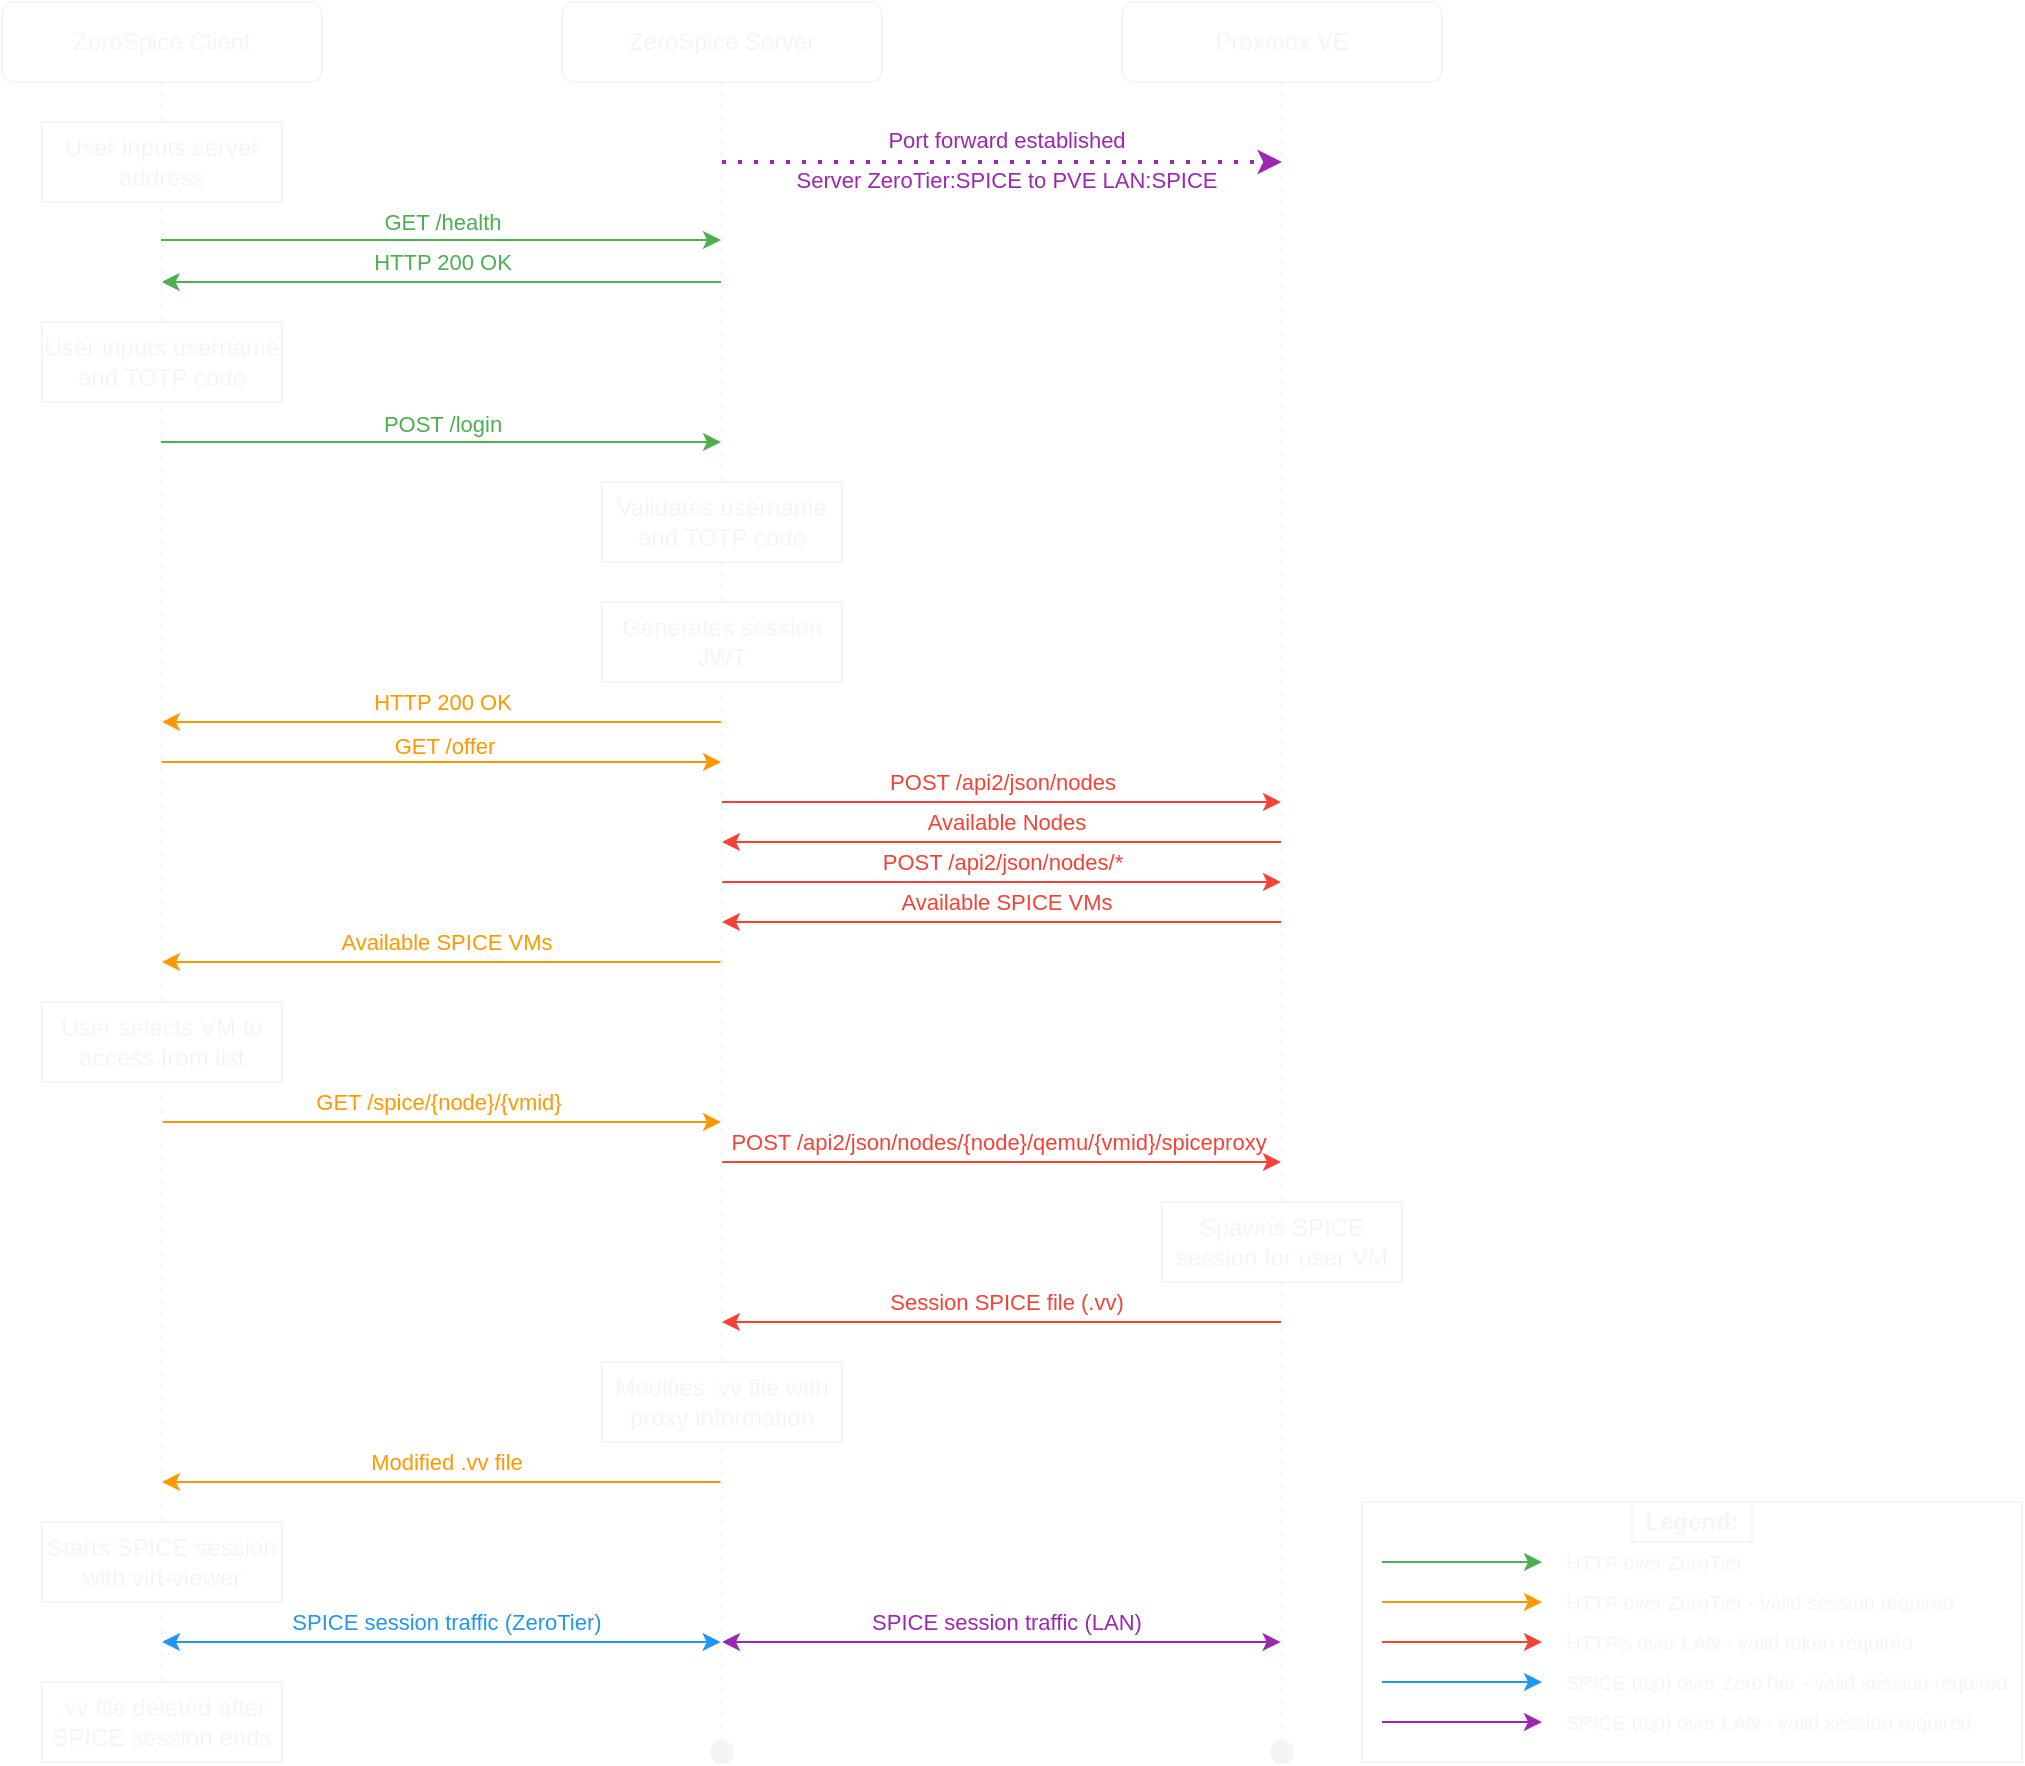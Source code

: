 <mxfile version="28.1.2">
  <diagram name="Page-1" id="13e1069c-82ec-6db2-03f1-153e76fe0fe0">
    <mxGraphModel dx="2066" dy="1202" grid="1" gridSize="10" guides="1" tooltips="1" connect="1" arrows="1" fold="1" page="1" pageScale="1" pageWidth="1100" pageHeight="850" background="none" math="0" shadow="0">
      <root>
        <mxCell id="0" />
        <mxCell id="1" parent="0" />
        <mxCell id="NVErj-Y2SP6s06dEb738-17" value="" style="rounded=0;whiteSpace=wrap;html=1;align=right;verticalAlign=middle;backgroundOutline=0;fontColor=#F5F5F5;fillColor=none;strokeColor=#F5F5F5;" parent="1" vertex="1">
          <mxGeometry x="720" y="830" width="330" height="130" as="geometry" />
        </mxCell>
        <mxCell id="NVErj-Y2SP6s06dEb738-11" value="" style="endArrow=classic;html=1;rounded=0;strokeColor=#2196F3;backgroundOutline=0;fontColor=default;" parent="1" edge="1">
          <mxGeometry width="50" height="50" relative="1" as="geometry">
            <mxPoint x="730" y="920" as="sourcePoint" />
            <mxPoint x="810" y="920" as="targetPoint" />
          </mxGeometry>
        </mxCell>
        <mxCell id="NVErj-Y2SP6s06dEb738-12" value="" style="endArrow=classic;html=1;rounded=0;strokeColor=#FF9800;backgroundOutline=0;fontColor=default;" parent="1" edge="1">
          <mxGeometry width="50" height="50" relative="1" as="geometry">
            <mxPoint x="730" y="880" as="sourcePoint" />
            <mxPoint x="810" y="880" as="targetPoint" />
          </mxGeometry>
        </mxCell>
        <mxCell id="NVErj-Y2SP6s06dEb738-13" value="" style="endArrow=classic;html=1;rounded=0;strokeColor=#4CAF50;backgroundOutline=0;fontColor=default;" parent="1" edge="1">
          <mxGeometry width="50" height="50" relative="1" as="geometry">
            <mxPoint x="730" y="860" as="sourcePoint" />
            <mxPoint x="810" y="860" as="targetPoint" />
          </mxGeometry>
        </mxCell>
        <mxCell id="NVErj-Y2SP6s06dEb738-14" value="" style="endArrow=classic;html=1;rounded=0;strokeColor=#F44336;backgroundOutline=0;fontColor=default;" parent="1" edge="1">
          <mxGeometry width="50" height="50" relative="1" as="geometry">
            <mxPoint x="730" y="900" as="sourcePoint" />
            <mxPoint x="810" y="900" as="targetPoint" />
          </mxGeometry>
        </mxCell>
        <mxCell id="NVErj-Y2SP6s06dEb738-18" value="&lt;b&gt;&lt;font style=&quot;&quot;&gt;Legend:&lt;/font&gt;&lt;/b&gt;" style="text;html=1;align=center;verticalAlign=middle;whiteSpace=wrap;rounded=0;backgroundOutline=0;fontColor=#F5F5F5;strokeColor=#F5F5F5;" parent="1" vertex="1">
          <mxGeometry x="855" y="830" width="60" height="20" as="geometry" />
        </mxCell>
        <mxCell id="NVErj-Y2SP6s06dEb738-19" value="&lt;font style=&quot;font-size: 10px;&quot;&gt;HTTP over ZeroTier&lt;/font&gt;" style="text;html=1;align=left;verticalAlign=middle;whiteSpace=wrap;rounded=0;backgroundOutline=0;fontColor=#F5F5F5;" parent="1" vertex="1">
          <mxGeometry x="820" y="850" width="200" height="20" as="geometry" />
        </mxCell>
        <mxCell id="NVErj-Y2SP6s06dEb738-20" value="&lt;font style=&quot;font-size: 10px;&quot;&gt;HTTP over ZeroTier - valid session required&lt;/font&gt;" style="text;html=1;align=left;verticalAlign=middle;whiteSpace=wrap;rounded=0;backgroundOutline=0;fontColor=#F5F5F5;" parent="1" vertex="1">
          <mxGeometry x="820" y="870" width="210" height="20" as="geometry" />
        </mxCell>
        <mxCell id="NVErj-Y2SP6s06dEb738-21" value="&lt;font style=&quot;font-size: 10px;&quot;&gt;HTTPS over LAN - valid token required&lt;/font&gt;" style="text;html=1;align=left;verticalAlign=middle;whiteSpace=wrap;rounded=0;backgroundOutline=0;fontColor=#F5F5F5;" parent="1" vertex="1">
          <mxGeometry x="820" y="890" width="200" height="20" as="geometry" />
        </mxCell>
        <mxCell id="NVErj-Y2SP6s06dEb738-22" value="&lt;font style=&quot;font-size: 10px;&quot;&gt;SPICE (tcp) over ZeroTier - valid session required&lt;/font&gt;" style="text;html=1;align=left;verticalAlign=middle;whiteSpace=wrap;rounded=0;backgroundOutline=0;fontColor=#F5F5F5;" parent="1" vertex="1">
          <mxGeometry x="820" y="910" width="230" height="20" as="geometry" />
        </mxCell>
        <mxCell id="NVErj-Y2SP6s06dEb738-23" value="" style="endArrow=classic;html=1;rounded=0;strokeColor=#9C27B0;backgroundOutline=0;fontColor=default;" parent="1" edge="1">
          <mxGeometry width="50" height="50" relative="1" as="geometry">
            <mxPoint x="730" y="940" as="sourcePoint" />
            <mxPoint x="810" y="940" as="targetPoint" />
          </mxGeometry>
        </mxCell>
        <mxCell id="NVErj-Y2SP6s06dEb738-24" value="&lt;font style=&quot;font-size: 10px;&quot;&gt;SPICE (tcp) over LAN - valid session required&lt;/font&gt;" style="text;html=1;align=left;verticalAlign=middle;whiteSpace=wrap;rounded=0;backgroundOutline=0;fontColor=#F5F5F5;" parent="1" vertex="1">
          <mxGeometry x="820" y="930" width="210" height="20" as="geometry" />
        </mxCell>
        <mxCell id="NVErj-Y2SP6s06dEb738-26" value="" style="endArrow=classic;html=1;rounded=0;strokeColor=#4CAF50;backgroundOutline=0;fontColor=default;" parent="1" edge="1">
          <mxGeometry width="50" height="50" relative="1" as="geometry">
            <mxPoint x="119.5" y="199" as="sourcePoint" />
            <mxPoint x="399.5" y="199" as="targetPoint" />
          </mxGeometry>
        </mxCell>
        <mxCell id="NVErj-Y2SP6s06dEb738-28" value="&lt;font style=&quot;&quot;&gt;GET /health&lt;/font&gt;" style="edgeLabel;html=1;align=center;verticalAlign=middle;resizable=0;points=[];labelBackgroundColor=none;backgroundOutline=0;fontColor=#4CAF50;" parent="NVErj-Y2SP6s06dEb738-26" vertex="1" connectable="0">
          <mxGeometry x="-0.053" y="-1" relative="1" as="geometry">
            <mxPoint x="8" y="-10" as="offset" />
          </mxGeometry>
        </mxCell>
        <mxCell id="NVErj-Y2SP6s06dEb738-29" value="" style="endArrow=classic;html=1;rounded=0;strokeColor=#4CAF50;backgroundOutline=0;fontColor=default;" parent="1" edge="1">
          <mxGeometry width="50" height="50" relative="1" as="geometry">
            <mxPoint x="399.5" y="220.0" as="sourcePoint" />
            <mxPoint x="119.81" y="220.0" as="targetPoint" />
          </mxGeometry>
        </mxCell>
        <mxCell id="NVErj-Y2SP6s06dEb738-30" value="&lt;font style=&quot;&quot;&gt;HTTP 200 OK&lt;/font&gt;" style="edgeLabel;html=1;align=center;verticalAlign=middle;resizable=0;points=[];labelBackgroundColor=none;backgroundOutline=0;fontColor=#4CAF50;" parent="NVErj-Y2SP6s06dEb738-29" vertex="1" connectable="0">
          <mxGeometry x="-0.053" y="-1" relative="1" as="geometry">
            <mxPoint x="-7" y="-9" as="offset" />
          </mxGeometry>
        </mxCell>
        <mxCell id="NVErj-Y2SP6s06dEb738-36" value="" style="endArrow=classic;html=1;rounded=0;strokeColor=#FF9800;fontColor=default;backgroundOutline=0;" parent="1" edge="1">
          <mxGeometry width="50" height="50" relative="1" as="geometry">
            <mxPoint x="399.69" y="440" as="sourcePoint" />
            <mxPoint x="120" y="440" as="targetPoint" />
          </mxGeometry>
        </mxCell>
        <mxCell id="NVErj-Y2SP6s06dEb738-37" value="&lt;font style=&quot;&quot;&gt;HTTP 200 OK&lt;/font&gt;" style="edgeLabel;html=1;align=center;verticalAlign=middle;resizable=0;points=[];labelBackgroundColor=none;fontColor=#FF9800;backgroundOutline=0;" parent="NVErj-Y2SP6s06dEb738-36" vertex="1" connectable="0">
          <mxGeometry x="-0.053" y="-1" relative="1" as="geometry">
            <mxPoint x="-7" y="-9" as="offset" />
          </mxGeometry>
        </mxCell>
        <mxCell id="eheHoFolUutEQpmwxyWd-45" value="" style="endArrow=classic;html=1;rounded=0;labelBackgroundColor=none;strokeColor=#F44336;backgroundOutline=0;fontColor=default;" parent="1" edge="1">
          <mxGeometry width="50" height="50" relative="1" as="geometry">
            <mxPoint x="679.5" y="540" as="sourcePoint" />
            <mxPoint x="400" y="540" as="targetPoint" />
          </mxGeometry>
        </mxCell>
        <mxCell id="eheHoFolUutEQpmwxyWd-46" value="Available SPICE VMs" style="edgeLabel;html=1;align=center;verticalAlign=middle;resizable=0;points=[];labelBackgroundColor=none;textShadow=0;fontColor=#F44336;backgroundOutline=0;" parent="eheHoFolUutEQpmwxyWd-45" vertex="1" connectable="0">
          <mxGeometry x="-0.014" relative="1" as="geometry">
            <mxPoint y="-10" as="offset" />
          </mxGeometry>
        </mxCell>
        <mxCell id="eheHoFolUutEQpmwxyWd-56" value="" style="endArrow=classic;html=1;rounded=0;labelBackgroundColor=none;strokeColor=#FF9800;backgroundOutline=0;fontColor=default;" parent="1" edge="1">
          <mxGeometry width="50" height="50" relative="1" as="geometry">
            <mxPoint x="120" y="640" as="sourcePoint" />
            <mxPoint x="399.5" y="640" as="targetPoint" />
          </mxGeometry>
        </mxCell>
        <mxCell id="eheHoFolUutEQpmwxyWd-57" value="GET /spice/{node}/{vmid}" style="edgeLabel;html=1;align=center;verticalAlign=middle;resizable=0;points=[];labelBackgroundColor=none;fontColor=#FF9800;backgroundOutline=0;" parent="eheHoFolUutEQpmwxyWd-56" vertex="1" connectable="0">
          <mxGeometry x="-0.014" relative="1" as="geometry">
            <mxPoint y="-10" as="offset" />
          </mxGeometry>
        </mxCell>
        <mxCell id="eheHoFolUutEQpmwxyWd-58" value="" style="endArrow=classic;html=1;rounded=0;labelBackgroundColor=none;strokeColor=#F44336;backgroundOutline=0;fontColor=default;" parent="1" edge="1">
          <mxGeometry width="50" height="50" relative="1" as="geometry">
            <mxPoint x="400.1" y="660" as="sourcePoint" />
            <mxPoint x="679.5" y="660" as="targetPoint" />
          </mxGeometry>
        </mxCell>
        <mxCell id="eheHoFolUutEQpmwxyWd-59" value="POST /api2/json/nodes/{node}/qemu/{vmid}/spiceproxy" style="edgeLabel;html=1;align=center;verticalAlign=middle;resizable=0;points=[];labelBackgroundColor=none;fontColor=#F44336;backgroundOutline=0;" parent="eheHoFolUutEQpmwxyWd-58" vertex="1" connectable="0">
          <mxGeometry x="-0.014" relative="1" as="geometry">
            <mxPoint y="-10" as="offset" />
          </mxGeometry>
        </mxCell>
        <mxCell id="NVErj-Y2SP6s06dEb738-58" value="" style="endArrow=classic;html=1;rounded=0;labelBackgroundColor=none;strokeColor=#9C27B0;startArrow=classic;startFill=1;backgroundOutline=0;fontColor=default;" parent="1" edge="1">
          <mxGeometry width="50" height="50" relative="1" as="geometry">
            <mxPoint x="679.31" y="900" as="sourcePoint" />
            <mxPoint x="400" y="900" as="targetPoint" />
          </mxGeometry>
        </mxCell>
        <mxCell id="NVErj-Y2SP6s06dEb738-59" value="&lt;font style=&quot;&quot;&gt;SPICE session traffic (LAN)&lt;/font&gt;" style="edgeLabel;html=1;align=center;verticalAlign=middle;resizable=0;points=[];labelBackgroundColor=none;backgroundOutline=0;fontColor=#9C27B0;" parent="NVErj-Y2SP6s06dEb738-58" vertex="1" connectable="0">
          <mxGeometry x="-0.014" relative="1" as="geometry">
            <mxPoint y="-10" as="offset" />
          </mxGeometry>
        </mxCell>
        <mxCell id="NVErj-Y2SP6s06dEb738-66" value="&lt;font style=&quot;color: rgb(156, 39, 176);&quot;&gt;Port forward established&lt;/font&gt;" style="edgeLabel;html=1;align=center;verticalAlign=middle;resizable=0;points=[];labelBackgroundColor=none;backgroundOutline=0;fontColor=default;" parent="1" vertex="1" connectable="0">
          <mxGeometry x="540" y="150" as="geometry">
            <mxPoint x="2" y="-1" as="offset" />
          </mxGeometry>
        </mxCell>
        <mxCell id="NVErj-Y2SP6s06dEb738-25" value="&lt;font style=&quot;&quot;&gt;User inputs server address&lt;/font&gt;" style="rounded=0;whiteSpace=wrap;html=1;align=center;verticalAlign=middle;backgroundOutline=0;fontColor=#F5F5F5;fillColor=none;strokeColor=#F5F5F5;" parent="1" vertex="1">
          <mxGeometry x="60" y="140" width="120" height="40" as="geometry" />
        </mxCell>
        <mxCell id="NVErj-Y2SP6s06dEb738-31" value="&lt;font style=&quot;&quot;&gt;User inputs username and TOTP code&lt;/font&gt;" style="rounded=0;whiteSpace=wrap;html=1;align=center;verticalAlign=middle;backgroundOutline=0;fontColor=#F5F5F5;fillColor=none;strokeColor=#F5F5F5;" parent="1" vertex="1">
          <mxGeometry x="60" y="240" width="120" height="40" as="geometry" />
        </mxCell>
        <mxCell id="NVErj-Y2SP6s06dEb738-41" value="&lt;font style=&quot;&quot;&gt;User selects VM to access from list&lt;/font&gt;" style="rounded=0;whiteSpace=wrap;html=1;align=center;verticalAlign=middle;backgroundOutline=0;fontColor=#F5F5F5;fillColor=none;strokeColor=#F5F5F5;" parent="1" vertex="1">
          <mxGeometry x="60" y="580" width="120" height="40" as="geometry" />
        </mxCell>
        <mxCell id="NVErj-Y2SP6s06dEb738-44" value="&lt;font style=&quot;&quot;&gt;Starts SPICE session with virt-viewer&lt;/font&gt;" style="rounded=0;whiteSpace=wrap;html=1;align=center;verticalAlign=middle;backgroundOutline=0;fontColor=#F5F5F5;fillColor=none;strokeColor=#F5F5F5;" parent="1" vertex="1">
          <mxGeometry x="60" y="840" width="120" height="40" as="geometry" />
        </mxCell>
        <mxCell id="NVErj-Y2SP6s06dEb738-32" value="" style="endArrow=classic;html=1;rounded=0;strokeColor=#4CAF50;backgroundOutline=0;fontColor=default;" parent="1" edge="1">
          <mxGeometry width="50" height="50" relative="1" as="geometry">
            <mxPoint x="119.5" y="300" as="sourcePoint" />
            <mxPoint x="399.5" y="300" as="targetPoint" />
          </mxGeometry>
        </mxCell>
        <mxCell id="NVErj-Y2SP6s06dEb738-33" value="&lt;font style=&quot;&quot;&gt;POST /login&lt;/font&gt;" style="edgeLabel;html=1;align=center;verticalAlign=middle;resizable=0;points=[];labelBackgroundColor=none;backgroundOutline=0;fontColor=#4CAF50;" parent="NVErj-Y2SP6s06dEb738-32" vertex="1" connectable="0">
          <mxGeometry x="-0.053" y="-1" relative="1" as="geometry">
            <mxPoint x="8" y="-10" as="offset" />
          </mxGeometry>
        </mxCell>
        <mxCell id="NVErj-Y2SP6s06dEb738-47" value="" style="endArrow=classic;html=1;rounded=0;labelBackgroundColor=none;strokeColor=#2196F3;startArrow=classic;startFill=1;backgroundOutline=0;fontColor=default;" parent="1" edge="1">
          <mxGeometry width="50" height="50" relative="1" as="geometry">
            <mxPoint x="399.31" y="900" as="sourcePoint" />
            <mxPoint x="120" y="900" as="targetPoint" />
          </mxGeometry>
        </mxCell>
        <mxCell id="NVErj-Y2SP6s06dEb738-48" value="&lt;font style=&quot;&quot;&gt;SPICE session traffic (ZeroTier)&lt;/font&gt;" style="edgeLabel;html=1;align=center;verticalAlign=middle;resizable=0;points=[];labelBackgroundColor=none;backgroundOutline=0;fontColor=#2196F3;" parent="NVErj-Y2SP6s06dEb738-47" vertex="1" connectable="0">
          <mxGeometry x="-0.014" relative="1" as="geometry">
            <mxPoint y="-10" as="offset" />
          </mxGeometry>
        </mxCell>
        <mxCell id="NVErj-Y2SP6s06dEb738-60" value="&lt;font style=&quot;&quot;&gt;.vv file deleted after SPICE session ends&lt;/font&gt;" style="rounded=0;whiteSpace=wrap;html=1;align=center;verticalAlign=middle;backgroundOutline=0;fontColor=#F5F5F5;fillColor=none;strokeColor=#F5F5F5;" parent="1" vertex="1">
          <mxGeometry x="60" y="920" width="120" height="40" as="geometry" />
        </mxCell>
        <mxCell id="NVErj-Y2SP6s06dEb738-67" value="&lt;font style=&quot;&quot;&gt;ZeroSpice Client&lt;/font&gt;" style="rounded=1;whiteSpace=wrap;html=1;align=center;verticalAlign=middle;fontColor=#F5F5F5;strokeColor=#F5F5F5;fillColor=none;" parent="1" vertex="1">
          <mxGeometry x="40" y="80" width="160" height="40" as="geometry" />
        </mxCell>
        <mxCell id="NVErj-Y2SP6s06dEb738-68" value="" style="endArrow=none;dashed=1;html=1;rounded=0;entryX=0.5;entryY=1;entryDx=0;entryDy=0;exitX=0.5;exitY=0;exitDx=0;exitDy=0;strokeColor=#F5F5F5;fontColor=#F5F5F5;" parent="1" source="NVErj-Y2SP6s06dEb738-25" target="NVErj-Y2SP6s06dEb738-67" edge="1">
          <mxGeometry width="50" height="50" relative="1" as="geometry">
            <mxPoint x="-30" y="190" as="sourcePoint" />
            <mxPoint x="20" y="140" as="targetPoint" />
          </mxGeometry>
        </mxCell>
        <mxCell id="NVErj-Y2SP6s06dEb738-69" value="" style="endArrow=none;dashed=1;html=1;rounded=0;entryX=0.5;entryY=1;entryDx=0;entryDy=0;exitX=0.5;exitY=0;exitDx=0;exitDy=0;strokeColor=#F5F5F5;fontColor=#F5F5F5;" parent="1" source="NVErj-Y2SP6s06dEb738-31" target="NVErj-Y2SP6s06dEb738-25" edge="1">
          <mxGeometry width="50" height="50" relative="1" as="geometry">
            <mxPoint x="90" y="230" as="sourcePoint" />
            <mxPoint x="90" y="210" as="targetPoint" />
          </mxGeometry>
        </mxCell>
        <mxCell id="NVErj-Y2SP6s06dEb738-70" value="" style="endArrow=none;dashed=1;html=1;rounded=0;entryX=0.5;entryY=1;entryDx=0;entryDy=0;exitX=0.5;exitY=0;exitDx=0;exitDy=0;strokeColor=#F5F5F5;fontColor=#F5F5F5;" parent="1" source="NVErj-Y2SP6s06dEb738-41" target="NVErj-Y2SP6s06dEb738-31" edge="1">
          <mxGeometry width="50" height="50" relative="1" as="geometry">
            <mxPoint x="120" y="360" as="sourcePoint" />
            <mxPoint x="120" y="340" as="targetPoint" />
          </mxGeometry>
        </mxCell>
        <mxCell id="NVErj-Y2SP6s06dEb738-71" value="" style="endArrow=none;dashed=1;html=1;rounded=0;entryX=0.5;entryY=1;entryDx=0;entryDy=0;exitX=0.5;exitY=0;exitDx=0;exitDy=0;strokeColor=#F5F5F5;fontColor=#F5F5F5;" parent="1" source="NVErj-Y2SP6s06dEb738-44" target="NVErj-Y2SP6s06dEb738-41" edge="1">
          <mxGeometry width="50" height="50" relative="1" as="geometry">
            <mxPoint x="100" y="730" as="sourcePoint" />
            <mxPoint x="100" y="710" as="targetPoint" />
          </mxGeometry>
        </mxCell>
        <mxCell id="NVErj-Y2SP6s06dEb738-72" value="" style="endArrow=none;dashed=1;html=1;rounded=0;entryX=0.5;entryY=1;entryDx=0;entryDy=0;exitX=0.5;exitY=0;exitDx=0;exitDy=0;strokeColor=#F5F5F5;fontColor=#F5F5F5;" parent="1" source="NVErj-Y2SP6s06dEb738-60" target="NVErj-Y2SP6s06dEb738-44" edge="1">
          <mxGeometry width="50" height="50" relative="1" as="geometry">
            <mxPoint x="90" y="920" as="sourcePoint" />
            <mxPoint x="90" y="900" as="targetPoint" />
          </mxGeometry>
        </mxCell>
        <mxCell id="NVErj-Y2SP6s06dEb738-73" value="&lt;font style=&quot;&quot;&gt;ZeroSpice Server&lt;/font&gt;" style="rounded=1;whiteSpace=wrap;html=1;align=center;verticalAlign=middle;fontColor=#F5F5F5;strokeColor=#F5F5F5;fillColor=none;" parent="1" vertex="1">
          <mxGeometry x="320" y="80" width="160" height="40" as="geometry" />
        </mxCell>
        <mxCell id="NVErj-Y2SP6s06dEb738-34" value="&lt;font style=&quot;&quot;&gt;Validates username and TOTP code&lt;/font&gt;" style="rounded=0;whiteSpace=wrap;html=1;align=center;verticalAlign=middle;backgroundOutline=0;fontColor=#F5F5F5;fillColor=none;strokeColor=#F5F5F5;" parent="1" vertex="1">
          <mxGeometry x="340" y="320" width="120" height="40" as="geometry" />
        </mxCell>
        <mxCell id="NVErj-Y2SP6s06dEb738-35" value="&lt;font style=&quot;&quot;&gt;Generates session JWT&lt;/font&gt;" style="rounded=0;whiteSpace=wrap;html=1;align=center;verticalAlign=middle;backgroundOutline=0;fontColor=#F5F5F5;fillColor=none;strokeColor=#F5F5F5;" parent="1" vertex="1">
          <mxGeometry x="340" y="380" width="120" height="40" as="geometry" />
        </mxCell>
        <mxCell id="eheHoFolUutEQpmwxyWd-47" value="" style="endArrow=classic;html=1;rounded=0;labelBackgroundColor=none;strokeColor=#FF9800;backgroundOutline=0;fontColor=default;" parent="1" edge="1">
          <mxGeometry width="50" height="50" relative="1" as="geometry">
            <mxPoint x="399.313" y="560" as="sourcePoint" />
            <mxPoint x="120.004" y="560" as="targetPoint" />
          </mxGeometry>
        </mxCell>
        <mxCell id="eheHoFolUutEQpmwxyWd-48" value="Available SPICE VMs" style="edgeLabel;html=1;align=center;verticalAlign=middle;resizable=0;points=[];labelBackgroundColor=none;fontColor=#FF9800;backgroundOutline=0;" parent="eheHoFolUutEQpmwxyWd-47" vertex="1" connectable="0">
          <mxGeometry x="-0.014" relative="1" as="geometry">
            <mxPoint y="-10" as="offset" />
          </mxGeometry>
        </mxCell>
        <mxCell id="NVErj-Y2SP6s06dEb738-43" value="&lt;font style=&quot;&quot;&gt;Modifies .vv file with proxy information&lt;/font&gt;" style="rounded=0;whiteSpace=wrap;html=1;align=center;verticalAlign=middle;backgroundOutline=0;fontColor=#F5F5F5;fillColor=none;strokeColor=#F5F5F5;" parent="1" vertex="1">
          <mxGeometry x="340" y="760" width="120" height="40" as="geometry" />
        </mxCell>
        <mxCell id="NVErj-Y2SP6s06dEb738-1" value="" style="endArrow=classic;html=1;rounded=0;labelBackgroundColor=none;strokeColor=#FF9800;backgroundOutline=0;fontColor=default;" parent="1" edge="1">
          <mxGeometry width="50" height="50" relative="1" as="geometry">
            <mxPoint x="399.31" y="820" as="sourcePoint" />
            <mxPoint x="120" y="820" as="targetPoint" />
          </mxGeometry>
        </mxCell>
        <mxCell id="NVErj-Y2SP6s06dEb738-2" value="&lt;font style=&quot;&quot;&gt;Modified .vv file&lt;/font&gt;" style="edgeLabel;html=1;align=center;verticalAlign=middle;resizable=0;points=[];labelBackgroundColor=none;backgroundOutline=0;fontColor=#FF9800;" parent="NVErj-Y2SP6s06dEb738-1" vertex="1" connectable="0">
          <mxGeometry x="-0.014" relative="1" as="geometry">
            <mxPoint y="-10" as="offset" />
          </mxGeometry>
        </mxCell>
        <mxCell id="NVErj-Y2SP6s06dEb738-38" value="" style="endArrow=classic;html=1;rounded=0;strokeColor=#FF9800;fontColor=default;backgroundOutline=0;" parent="1" edge="1">
          <mxGeometry width="50" height="50" relative="1" as="geometry">
            <mxPoint x="119.81" y="460.0" as="sourcePoint" />
            <mxPoint x="399.5" y="460.0" as="targetPoint" />
          </mxGeometry>
        </mxCell>
        <mxCell id="NVErj-Y2SP6s06dEb738-39" value="&lt;font style=&quot;&quot;&gt;GET /offer&lt;/font&gt;" style="edgeLabel;html=1;align=center;verticalAlign=middle;resizable=0;points=[];labelBackgroundColor=none;fontColor=#FF9800;backgroundOutline=0;" parent="NVErj-Y2SP6s06dEb738-38" vertex="1" connectable="0">
          <mxGeometry x="-0.053" y="-1" relative="1" as="geometry">
            <mxPoint x="8" y="-9" as="offset" />
          </mxGeometry>
        </mxCell>
        <mxCell id="eheHoFolUutEQpmwxyWd-43" value="" style="endArrow=classic;html=1;rounded=0;labelBackgroundColor=none;strokeColor=#F44336;backgroundOutline=0;fontColor=default;" parent="1" edge="1">
          <mxGeometry width="50" height="50" relative="1" as="geometry">
            <mxPoint x="400" y="480" as="sourcePoint" />
            <mxPoint x="679.5" y="480" as="targetPoint" />
          </mxGeometry>
        </mxCell>
        <mxCell id="eheHoFolUutEQpmwxyWd-44" value="POST /api2/json/nodes" style="edgeLabel;html=1;align=center;verticalAlign=middle;resizable=0;points=[];labelBackgroundColor=none;fontColor=#F44336;backgroundOutline=0;" parent="eheHoFolUutEQpmwxyWd-43" vertex="1" connectable="0">
          <mxGeometry x="-0.003" y="-2" relative="1" as="geometry">
            <mxPoint y="-12" as="offset" />
          </mxGeometry>
        </mxCell>
        <mxCell id="eheHoFolUutEQpmwxyWd-51" value="" style="endArrow=classic;html=1;rounded=0;labelBackgroundColor=none;strokeColor=#F44336;backgroundOutline=0;fontColor=default;" parent="1" edge="1">
          <mxGeometry width="50" height="50" relative="1" as="geometry">
            <mxPoint x="679.5" y="500" as="sourcePoint" />
            <mxPoint x="400" y="500" as="targetPoint" />
          </mxGeometry>
        </mxCell>
        <mxCell id="eheHoFolUutEQpmwxyWd-52" value="Available Nodes" style="edgeLabel;html=1;align=center;verticalAlign=middle;resizable=0;points=[];labelBackgroundColor=none;fontColor=#F44336;backgroundOutline=0;" parent="eheHoFolUutEQpmwxyWd-51" vertex="1" connectable="0">
          <mxGeometry x="-0.014" relative="1" as="geometry">
            <mxPoint y="-10" as="offset" />
          </mxGeometry>
        </mxCell>
        <mxCell id="eheHoFolUutEQpmwxyWd-53" value="" style="endArrow=classic;html=1;rounded=0;labelBackgroundColor=none;strokeColor=#F44336;backgroundOutline=0;fontColor=default;" parent="1" edge="1">
          <mxGeometry width="50" height="50" relative="1" as="geometry">
            <mxPoint x="400" y="520" as="sourcePoint" />
            <mxPoint x="679.5" y="520" as="targetPoint" />
          </mxGeometry>
        </mxCell>
        <mxCell id="eheHoFolUutEQpmwxyWd-54" value="POST /api2/json/nodes/*" style="edgeLabel;html=1;align=center;verticalAlign=middle;resizable=0;points=[];labelBackgroundColor=none;fontColor=#F44336;backgroundOutline=0;" parent="eheHoFolUutEQpmwxyWd-53" vertex="1" connectable="0">
          <mxGeometry x="-0.003" y="-2" relative="1" as="geometry">
            <mxPoint y="-12" as="offset" />
          </mxGeometry>
        </mxCell>
        <mxCell id="NVErj-Y2SP6s06dEb738-63" value="" style="verticalLabelPosition=bottom;html=1;verticalAlign=top;strokeWidth=2;shape=mxgraph.lean_mapping.sequenced_pull_ball;align=right;backgroundOutline=0;fontColor=#F5F5F5;strokeColor=#F5F5F5;" parent="1" vertex="1">
          <mxGeometry x="395" y="950" width="10" height="10" as="geometry" />
        </mxCell>
        <mxCell id="NVErj-Y2SP6s06dEb738-65" value="" style="endArrow=classic;dashed=1;html=1;dashPattern=1 3;strokeWidth=2;rounded=0;startArrow=none;startFill=0;endFill=1;strokeColor=#9C27B0;backgroundOutline=0;fontColor=default;" parent="1" edge="1">
          <mxGeometry width="50" height="50" relative="1" as="geometry">
            <mxPoint x="400" y="160" as="sourcePoint" />
            <mxPoint x="680" y="160" as="targetPoint" />
          </mxGeometry>
        </mxCell>
        <mxCell id="NVErj-Y2SP6s06dEb738-74" value="" style="endArrow=none;dashed=1;html=1;rounded=0;entryX=0.5;entryY=1;entryDx=0;entryDy=0;exitX=0.5;exitY=0;exitDx=0;exitDy=0;strokeColor=#F5F5F5;fontColor=#F5F5F5;" parent="1" source="NVErj-Y2SP6s06dEb738-34" target="NVErj-Y2SP6s06dEb738-73" edge="1">
          <mxGeometry width="50" height="50" relative="1" as="geometry">
            <mxPoint x="450" y="260" as="sourcePoint" />
            <mxPoint x="450" y="200" as="targetPoint" />
          </mxGeometry>
        </mxCell>
        <mxCell id="NVErj-Y2SP6s06dEb738-75" value="" style="endArrow=none;dashed=1;html=1;rounded=0;entryX=0.5;entryY=1;entryDx=0;entryDy=0;exitX=0.5;exitY=0;exitDx=0;exitDy=0;strokeColor=#F5F5F5;fontColor=#F5F5F5;" parent="1" source="NVErj-Y2SP6s06dEb738-35" target="NVErj-Y2SP6s06dEb738-34" edge="1">
          <mxGeometry width="50" height="50" relative="1" as="geometry">
            <mxPoint x="510" y="410" as="sourcePoint" />
            <mxPoint x="510" y="350" as="targetPoint" />
          </mxGeometry>
        </mxCell>
        <mxCell id="NVErj-Y2SP6s06dEb738-76" value="" style="endArrow=none;dashed=1;html=1;rounded=0;entryX=0.5;entryY=1;entryDx=0;entryDy=0;exitX=0.5;exitY=0;exitDx=0;exitDy=0;strokeColor=#F5F5F5;fontColor=#F5F5F5;" parent="1" source="NVErj-Y2SP6s06dEb738-43" target="NVErj-Y2SP6s06dEb738-35" edge="1">
          <mxGeometry width="50" height="50" relative="1" as="geometry">
            <mxPoint x="520" y="460" as="sourcePoint" />
            <mxPoint x="520" y="400" as="targetPoint" />
          </mxGeometry>
        </mxCell>
        <mxCell id="NVErj-Y2SP6s06dEb738-77" value="" style="endArrow=none;dashed=1;html=1;rounded=0;entryX=0.5;entryY=1;entryDx=0;entryDy=0;strokeColor=#F5F5F5;fontColor=#F5F5F5;" parent="1" target="NVErj-Y2SP6s06dEb738-43" edge="1">
          <mxGeometry width="50" height="50" relative="1" as="geometry">
            <mxPoint x="400" y="955" as="sourcePoint" />
            <mxPoint x="480" y="830" as="targetPoint" />
          </mxGeometry>
        </mxCell>
        <mxCell id="NVErj-Y2SP6s06dEb738-42" value="&lt;font style=&quot;&quot;&gt;Spawns SPICE session for user VM&lt;/font&gt;" style="rounded=0;whiteSpace=wrap;html=1;align=center;verticalAlign=middle;backgroundOutline=0;fontColor=#F5F5F5;fillColor=none;strokeColor=#F5F5F5;" parent="1" vertex="1">
          <mxGeometry x="620" y="680" width="120" height="40" as="geometry" />
        </mxCell>
        <mxCell id="eheHoFolUutEQpmwxyWd-60" value="" style="endArrow=classic;html=1;rounded=0;labelBackgroundColor=none;strokeColor=#F44336;backgroundOutline=0;fontColor=default;" parent="1" edge="1">
          <mxGeometry width="50" height="50" relative="1" as="geometry">
            <mxPoint x="679.5" y="740" as="sourcePoint" />
            <mxPoint x="400" y="740" as="targetPoint" />
          </mxGeometry>
        </mxCell>
        <mxCell id="eheHoFolUutEQpmwxyWd-61" value="Session SPICE file (.vv)" style="edgeLabel;html=1;align=center;verticalAlign=middle;resizable=0;points=[];labelBackgroundColor=none;fontColor=#F44336;backgroundOutline=0;" parent="eheHoFolUutEQpmwxyWd-60" vertex="1" connectable="0">
          <mxGeometry x="-0.014" relative="1" as="geometry">
            <mxPoint y="-10" as="offset" />
          </mxGeometry>
        </mxCell>
        <mxCell id="NVErj-Y2SP6s06dEb738-64" value="" style="verticalLabelPosition=bottom;html=1;verticalAlign=top;strokeWidth=2;shape=mxgraph.lean_mapping.sequenced_pull_ball;align=right;backgroundOutline=0;fontColor=#F5F5F5;strokeColor=#F5F5F5;" parent="1" vertex="1">
          <mxGeometry x="675" y="950" width="10" height="10" as="geometry" />
        </mxCell>
        <mxCell id="NVErj-Y2SP6s06dEb738-78" value="" style="endArrow=none;dashed=1;html=1;rounded=0;exitX=0.5;exitY=0;exitDx=0;exitDy=0;strokeColor=#F5F5F5;fontColor=#F5F5F5;" parent="1" source="NVErj-Y2SP6s06dEb738-42" edge="1">
          <mxGeometry width="50" height="50" relative="1" as="geometry">
            <mxPoint x="760" y="270" as="sourcePoint" />
            <mxPoint x="680" y="120" as="targetPoint" />
          </mxGeometry>
        </mxCell>
        <mxCell id="NVErj-Y2SP6s06dEb738-79" value="" style="endArrow=none;dashed=1;html=1;rounded=0;entryX=0.5;entryY=1;entryDx=0;entryDy=0;strokeColor=#F5F5F5;fontColor=#F5F5F5;" parent="1" target="NVErj-Y2SP6s06dEb738-42" edge="1">
          <mxGeometry width="50" height="50" relative="1" as="geometry">
            <mxPoint x="680" y="956" as="sourcePoint" />
            <mxPoint x="690" y="820" as="targetPoint" />
          </mxGeometry>
        </mxCell>
        <mxCell id="NVErj-Y2SP6s06dEb738-80" value="&lt;font style=&quot;&quot;&gt;Proxmox VE&lt;/font&gt;" style="rounded=1;whiteSpace=wrap;html=1;align=center;verticalAlign=middle;fontColor=#F5F5F5;strokeColor=#F5F5F5;fillColor=none;" parent="1" vertex="1">
          <mxGeometry x="600" y="80" width="160" height="40" as="geometry" />
        </mxCell>
        <mxCell id="NVErj-Y2SP6s06dEb738-81" value="&lt;font color=&quot;#9c27b0&quot;&gt;Server ZeroTier:SPICE to PVE LAN:SPICE&lt;/font&gt;" style="edgeLabel;html=1;align=center;verticalAlign=middle;resizable=0;points=[];labelBackgroundColor=none;backgroundOutline=0;fontColor=default;" parent="1" vertex="1" connectable="0">
          <mxGeometry x="540" y="170" as="geometry">
            <mxPoint x="2" y="-1" as="offset" />
          </mxGeometry>
        </mxCell>
      </root>
    </mxGraphModel>
  </diagram>
</mxfile>
